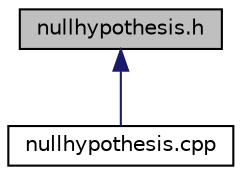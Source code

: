 digraph "nullhypothesis.h"
{
  edge [fontname="Helvetica",fontsize="10",labelfontname="Helvetica",labelfontsize="10"];
  node [fontname="Helvetica",fontsize="10",shape=record];
  Node2 [label="nullhypothesis.h",height=0.2,width=0.4,color="black", fillcolor="grey75", style="filled", fontcolor="black"];
  Node2 -> Node3 [dir="back",color="midnightblue",fontsize="10",style="solid",fontname="Helvetica"];
  Node3 [label="nullhypothesis.cpp",height=0.2,width=0.4,color="black", fillcolor="white", style="filled",URL="$nullhypothesis_8cpp.html"];
}
